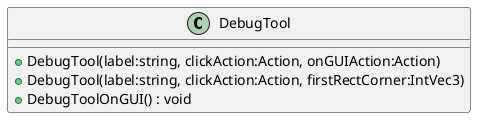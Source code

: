 @startuml
class DebugTool {
    + DebugTool(label:string, clickAction:Action, onGUIAction:Action)
    + DebugTool(label:string, clickAction:Action, firstRectCorner:IntVec3)
    + DebugToolOnGUI() : void
}
@enduml
